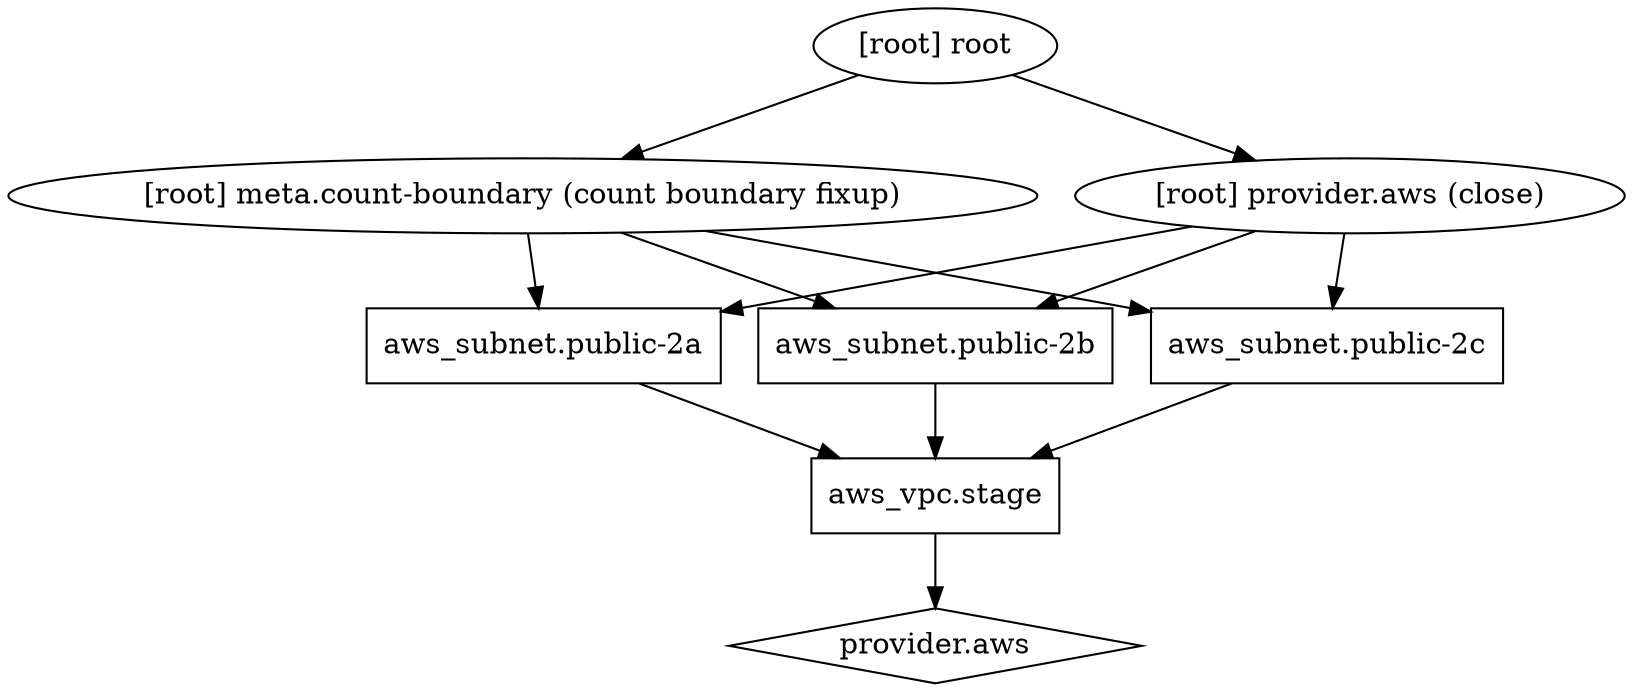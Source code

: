 digraph tfgraph {
	compound="true";
	newrank="true";
	"[root] aws_subnet.public-2a"->"[root] aws_vpc.stage";
	"[root] aws_subnet.public-2b"->"[root] aws_vpc.stage";
	"[root] aws_subnet.public-2c"->"[root] aws_vpc.stage";
	"[root] aws_vpc.stage"->"[root] provider.aws";
	"[root] meta.count-boundary (count boundary fixup)"->"[root] aws_subnet.public-2a";
	"[root] meta.count-boundary (count boundary fixup)"->"[root] aws_subnet.public-2b";
	"[root] meta.count-boundary (count boundary fixup)"->"[root] aws_subnet.public-2c";
	"[root] provider.aws (close)"->"[root] aws_subnet.public-2a";
	"[root] provider.aws (close)"->"[root] aws_subnet.public-2b";
	"[root] provider.aws (close)"->"[root] aws_subnet.public-2c";
	"[root] root"->"[root] meta.count-boundary (count boundary fixup)";
	"[root] root"->"[root] provider.aws (close)";
	"[root] aws_subnet.public-2a" [ label="aws_subnet.public-2a", shape="box" ];
	"[root] aws_subnet.public-2b" [ label="aws_subnet.public-2b", shape="box" ];
	"[root] aws_subnet.public-2c" [ label="aws_subnet.public-2c", shape="box" ];
	"[root] aws_vpc.stage" [ label="aws_vpc.stage", shape="box" ];
	"[root] meta.count-boundary (count boundary fixup)";
	"[root] provider.aws (close)";
	"[root] provider.aws" [ label="provider.aws", shape="diamond" ];
	"[root] root";

}

